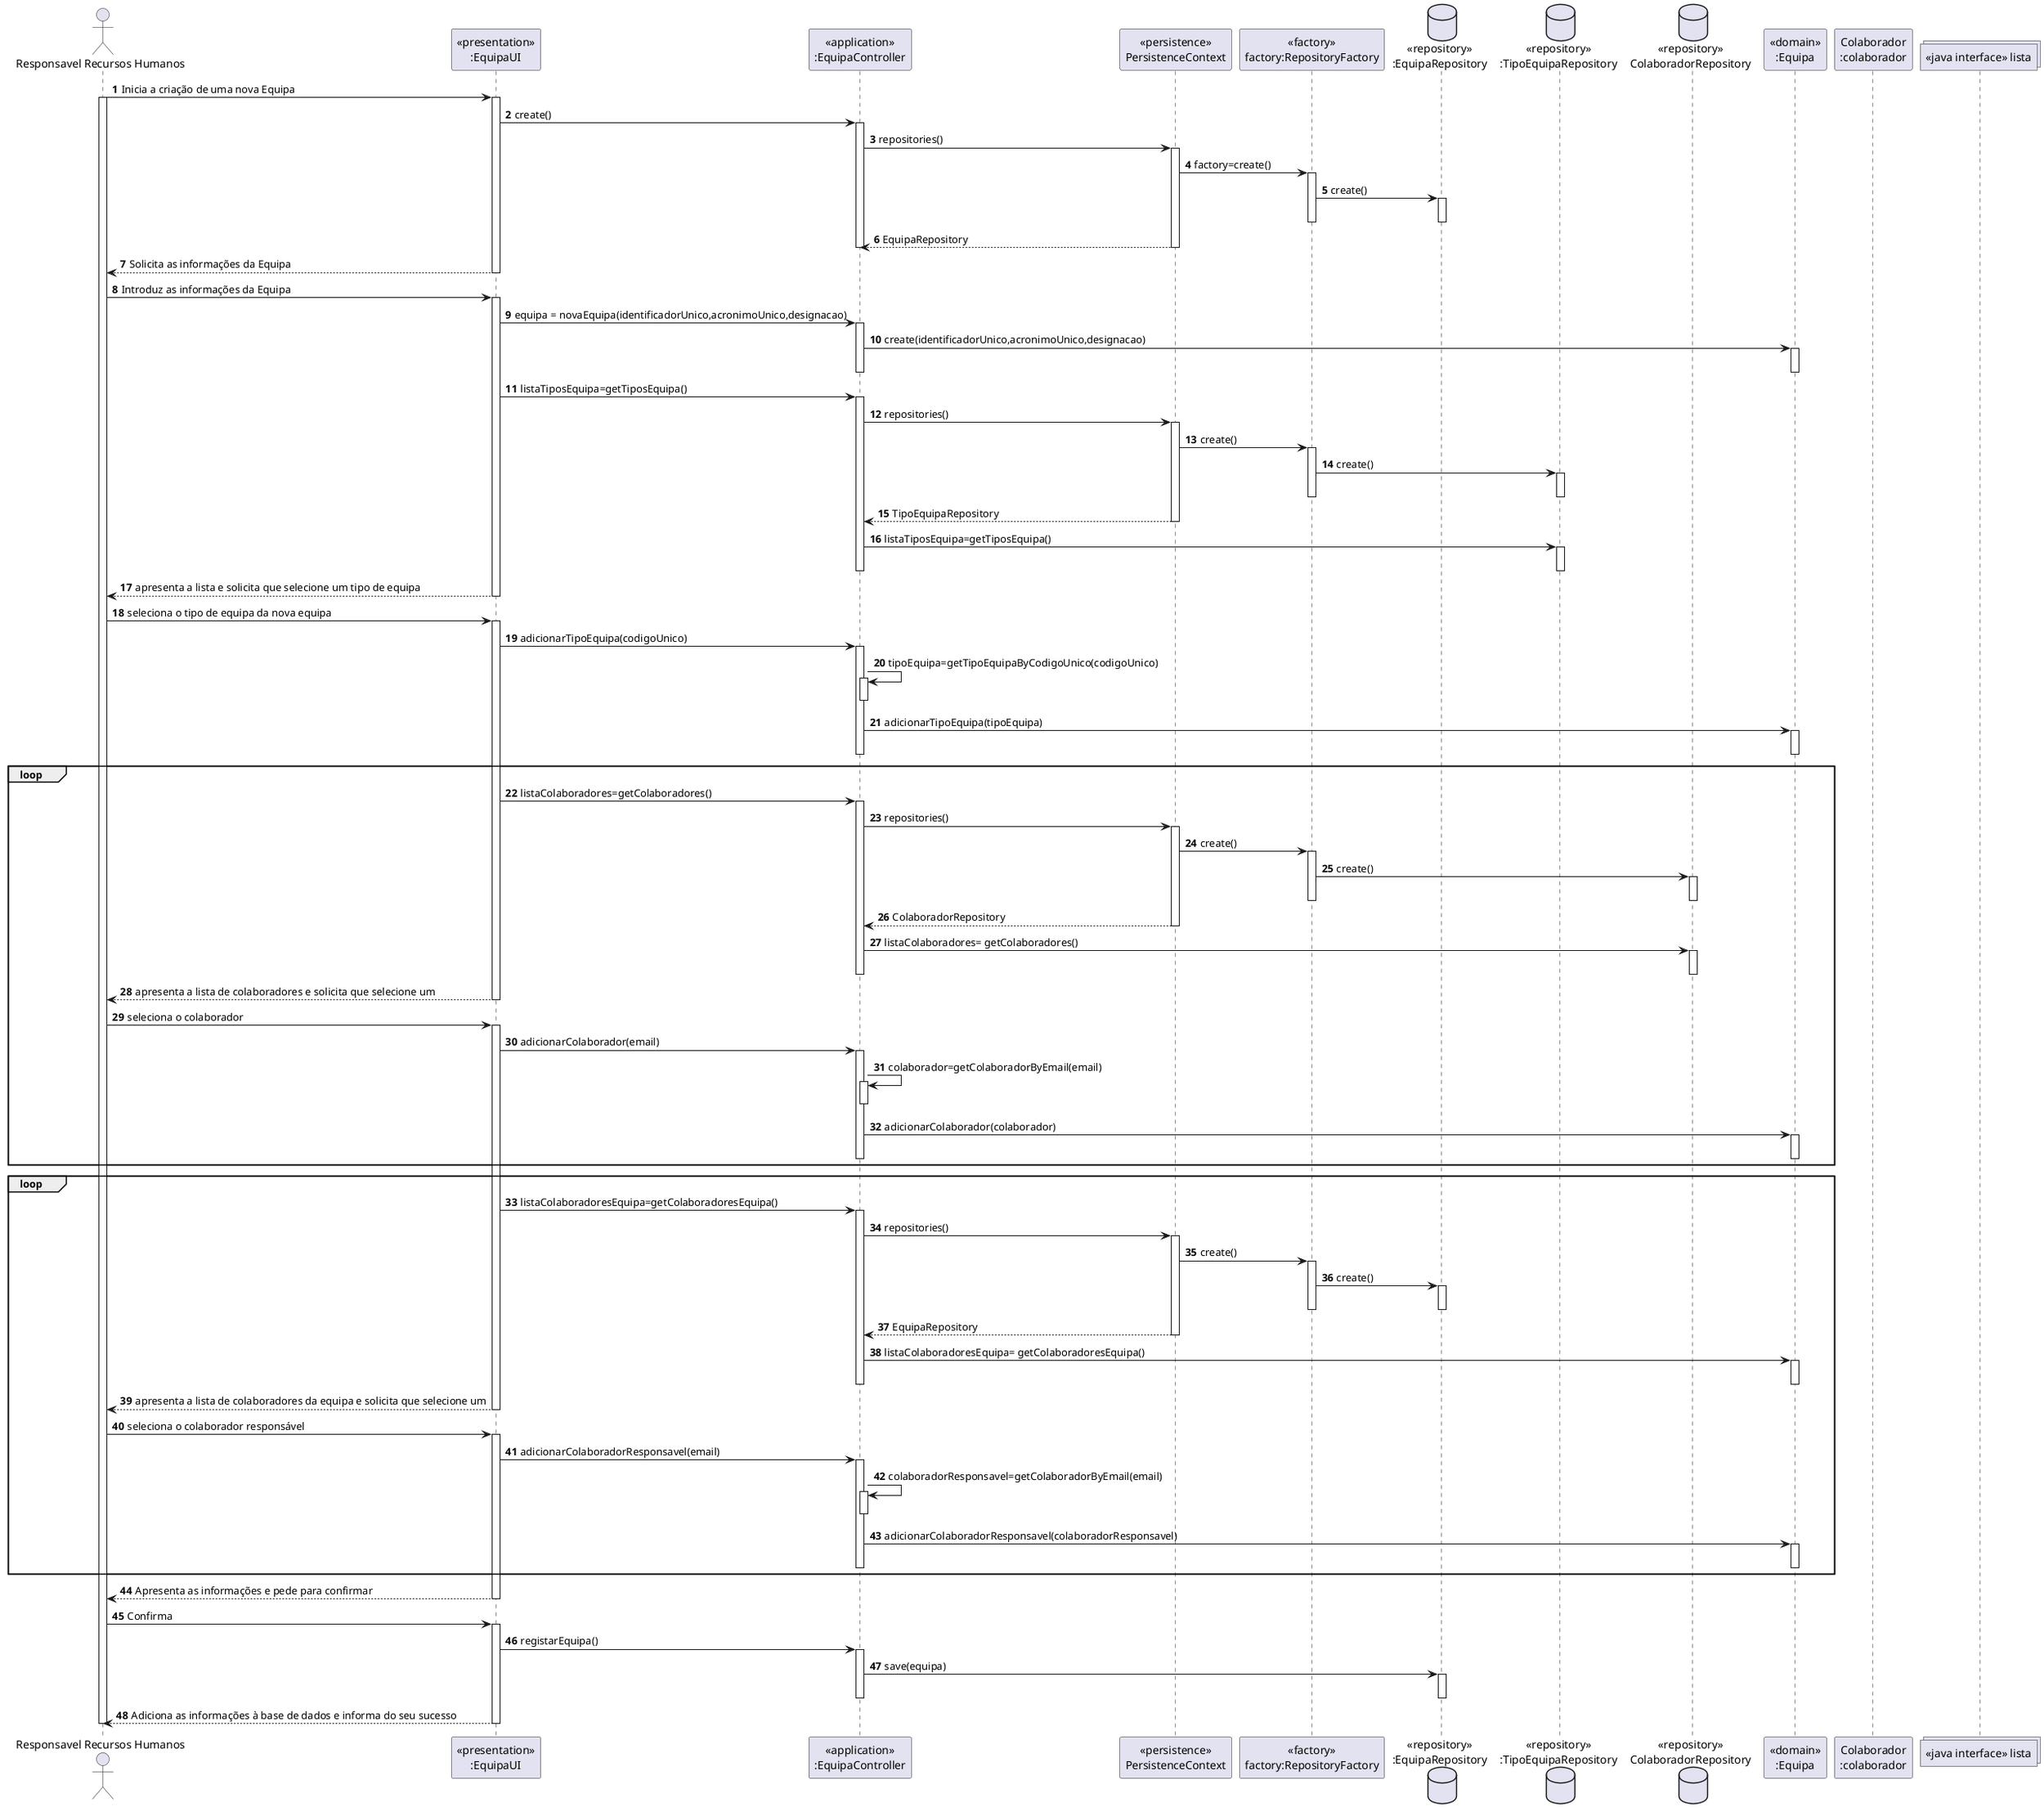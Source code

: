 @startuml
autonumber

actor "Responsavel Recursos Humanos" as ADMIN
participant "<<presentation>>\n:EquipaUI" as UI
participant "<<application>>\n:EquipaController" as CONTROLLER
participant "<<persistence>>\nPersistenceContext" as PERS
participant "<<factory>>\nfactory:RepositoryFactory" as FAC
database "<<repository>>\n:EquipaRepository" as DB
database "<<repository>>\n:TipoEquipaRepository" as DB2
database "<<repository>>\nColaboradorRepository" as DB3
participant "<<domain>>\n:Equipa" AS C
participant "Colaborador\n:colaborador"
collections "<<java interface>> lista"

ADMIN -> UI : Inicia a criação de uma nova Equipa
activate ADMIN
activate UI
UI -> CONTROLLER: create()
activate CONTROLLER
CONTROLLER -> PERS: repositories()
activate PERS
PERS ->FAC: factory=create()

activate FAC
FAC->DB : create()
activate DB
deactivate FAC
deactivate DB
PERS-->CONTROLLER: EquipaRepository
deactivate PERS


deactivate CONTROLLER

UI --> ADMIN : Solicita as informações da Equipa
deactivate UI

ADMIN -> UI : Introduz as informações da Equipa
activate UI
    UI -> CONTROLLER : equipa = novaEquipa(identificadorUnico,acronimoUnico,designacao)
    activate CONTROLLER

        CONTROLLER -> C : create(identificadorUnico,acronimoUnico,designacao)
        activate C
        deactivate C
    deactivate CONTROLLER

    UI->CONTROLLER: listaTiposEquipa=getTiposEquipa()
    activate CONTROLLER
        CONTROLLER->PERS: repositories()
        activate PERS
            PERS->FAC: create()
            activate FAC
                FAC->DB2: create()
                activate DB2
                deactivate DB2
            deactivate FAC
            PERS-->CONTROLLER: TipoEquipaRepository
        deactivate PERS
        CONTROLLER->DB2: listaTiposEquipa=getTiposEquipa()
        activate DB2
        deactivate DB2
    deactivate CONTROLLER

UI --> ADMIN : apresenta a lista e solicita que selecione um tipo de equipa
deactivate UI

ADMIN->UI: seleciona o tipo de equipa da nova equipa
     activate UI
        UI->CONTROLLER: adicionarTipoEquipa(codigoUnico)
        activate CONTROLLER
            CONTROLLER->CONTROLLER: tipoEquipa=getTipoEquipaByCodigoUnico(codigoUnico)
            activate CONTROLLER
            deactivate CONTROLLER
           CONTROLLER->C: adicionarTipoEquipa(tipoEquipa)
           activate C
           deactivate C
        deactivate CONTROLLER
loop

        UI->CONTROLLER: listaColaboradores=getColaboradores()
                activate CONTROLLER
                    CONTROLLER->PERS: repositories()
                    activate PERS
                        PERS->FAC: create()
                        activate FAC
                            FAC->DB3: create()
                            activate DB3
                            deactivate DB3
                        deactivate FAC
                        PERS-->CONTROLLER: ColaboradorRepository
                    deactivate PERS
                    CONTROLLER->DB3: listaColaboradores= getColaboradores()
                    activate DB3
                    deactivate DB3
                deactivate CONTROLLER
                UI-->ADMIN : apresenta a lista de colaboradores e solicita que selecione um
             deactivate UI

             ADMIN-> UI: seleciona o colaborador
             activate UI
                UI->CONTROLLER: adicionarColaborador(email)
                activate CONTROLLER
                    CONTROLLER->CONTROLLER: colaborador=getColaboradorByEmail(email)
                    activate CONTROLLER
                    deactivate CONTROLLER
                    CONTROLLER->C: adicionarColaborador(colaborador)
                    activate C
                    deactivate C
                deactivate CONTROLLER
end loop

loop

        UI->CONTROLLER: listaColaboradoresEquipa=getColaboradoresEquipa()
                activate CONTROLLER
                    CONTROLLER->PERS: repositories()
                    activate PERS
                        PERS->FAC: create()
                        activate FAC
                            FAC->DB: create()
                            activate DB
                            deactivate DB
                        deactivate FAC
                        PERS-->CONTROLLER: EquipaRepository
                    deactivate PERS
                    CONTROLLER->C: listaColaboradoresEquipa= getColaboradoresEquipa()
                    activate C
                    deactivate C
                deactivate CONTROLLER
                UI-->ADMIN : apresenta a lista de colaboradores da equipa e solicita que selecione um
             deactivate UI

             ADMIN-> UI: seleciona o colaborador responsável
             activate UI
                UI->CONTROLLER: adicionarColaboradorResponsavel(email)
                activate CONTROLLER
                    CONTROLLER->CONTROLLER: colaboradorResponsavel=getColaboradorByEmail(email)
                    activate CONTROLLER
                    deactivate CONTROLLER
                    CONTROLLER->C: adicionarColaboradorResponsavel(colaboradorResponsavel)
                    activate C
                    deactivate C
                deactivate CONTROLLER
end loop
UI --> ADMIN : Apresenta as informações e pede para confirmar
deactivate UI

ADMIN -> UI : Confirma
activate UI
    UI -> CONTROLLER : registarEquipa()
    activate CONTROLLER

        CONTROLLER-> DB: save(equipa)
        activate DB
        deactivate DB

   deactivate CONTROLLER


UI --> ADMIN : Adiciona as informações à base de dados e informa do seu sucesso
deactivate UI
deactivate ADMIN

@enduml